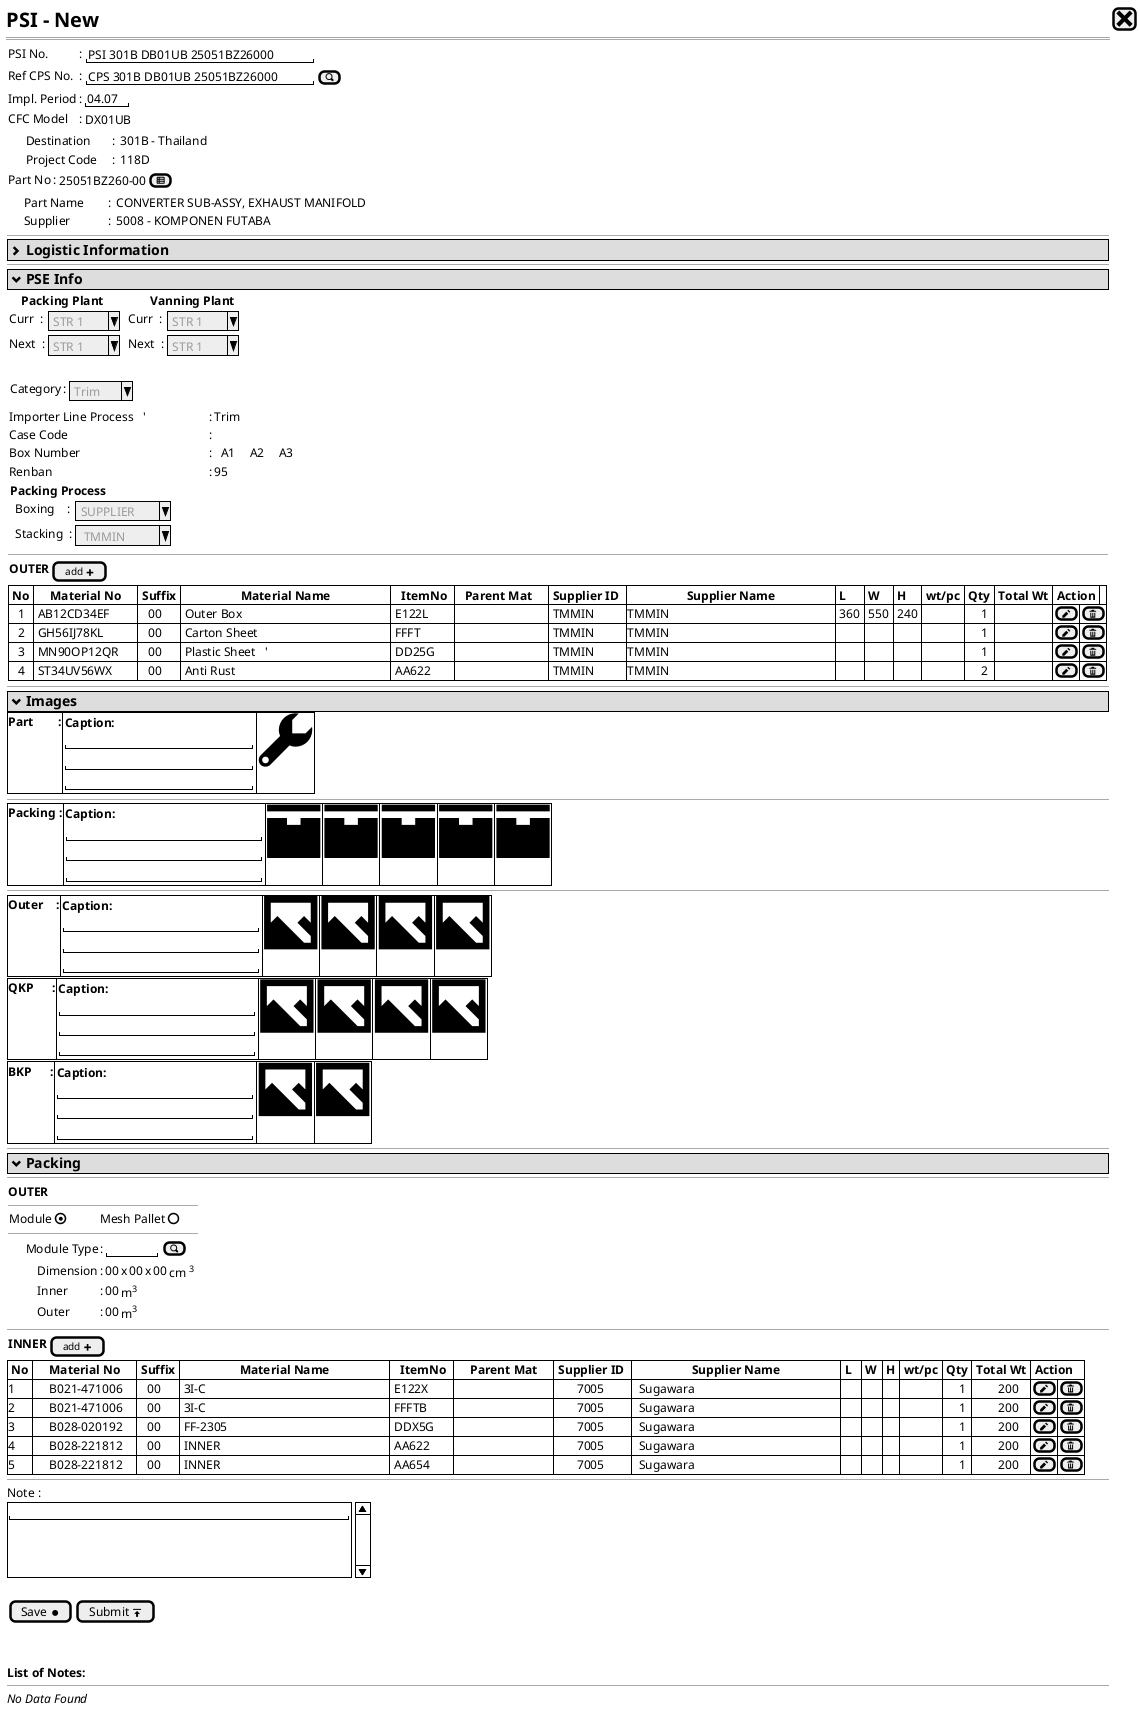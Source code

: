 @startuml
@startsalt
{
  <b><size:20>PSI - New |[<size:25><&x>]|*
  ==
  {
    {
      PSI No.      |:{|"PSI 301B DB01UB 25051BZ26000"|}
      Ref CPS No.  |:{|"CPS 301B DB01UB 25051BZ26000"| [<&magnifying-glass>]}| *
      Impl. Period |:|"04.07"|*
      CFC Model       |:{|DX01UB      |}
    }
    {
      |     |Destination     |:| 301B - Thailand |*
      |     |Project Code    |:| 118D |*
    }
    {
      Part No         |:{|25051BZ260-00| [<&spreadsheet>]}
    }
    {
      |     Part Name       |: | CONVERTER SUB-ASSY, EXHAUST MANIFOLD        |*
      |     Supplier        |: | 5008 - KOMPONEN FUTABA       |*
    }
    --        
    {*
      <b><size:14> <&chevron-right> Logistic Information
    }
    --    
    {*
      <b><size:14> <&chevron-bottom> PSE Info
    }
    'pse inputed fields
    { 
      {
        |<b>    Packing Plant |*        |  .      | <b>       Vanning Plant |*             |*
        |Curr  :          |{ ^<color:#9a9a9a> STR 1 ^ }|  .      |Curr  :           |{ ^<color:#9a9a9a> STR 1 ^ }      |*
        |Next  :          |{ ^<color:#9a9a9a> STR 1 ^ }|  .      |Next  :           |{ ^<color:#9a9a9a> STR 1 ^ }      |*      
      }
      .
      {
        {Category       |:| { ^<color:#9a9a9a> Trim ^ }|}*
      }
      {
        Importer Line Process   '|:| Trim |*
        Case Code                |:| |*
        Box Number               |:|  A1  |  A2  |  A3  |*
        Renban                   |:| 95|*
        {
          |<b>Packing Process |*        |* 
          . |Boxing    :          |{ ^<color:#9a9a9a> SUPPLIER ^ }|*  
          . |Stacking  :          |{ ^<color:#9a9a9a>  TMMIN   ^ }|*  
        }
      }
      --
      {
        |<b>OUTER   |[<size:10>add <&plus>] |*
      }
      {#
        | <b>No |     <b>Material No     | <b>Suffix |                   <b>Material Name                   |   <b>ItemNo  |   <b>Parent Mat     | <b>Supplier ID  |                   <b>Supplier Name                   | <b>L   | <b>W  | <b>H | <b>wt/pc | <b>Qty | <b>Total Wt | <b>Action |*
        |   1   | AB12CD34EF             |   00      | Outer Box                                            | E122L        |                    .| TMMIN          | TMMIN                                                 | 360    | 550   | 240  |         .|      1 |           . |[<&pencil>]|[<&trash>]|*
        |   2   | GH56IJ78KL             |   00      | Carton Sheet                                         | FFFT         |                    .| TMMIN          | TMMIN                                                 |.       |.      |.     |         .|      1 |           . |[<&pencil>]|[<&trash>]|*
        |   3   | MN90OP12QR             |   00      | Plastic Sheet   '                                    | DD25G        |                    .| TMMIN          | TMMIN                                                 |.       |.      |.     |         .|      1 |           . |[<&pencil>]|[<&trash>]|*
        |   4   | ST34UV56WX             |   00      | Anti Rust                                            | AA622        |                    .| TMMIN          | TMMIN                                                 |.       |.      |.     |         .|      2 |           . |[<&pencil>]|[<&trash>]|*      
      }      
    }
    'end pse input detail    
    --
    {*
      <b><size:14> <&chevron-bottom> Images
    }
    {#
      |<b>Part        :|{ 
        <b>Caption: 
        "                       "
        "                       "
        "                       "
      }|<size:80><&wrench>|*
    }
    --
    {#
      |<b>Packing : |{ 
        <b>Caption: 
        "                        "
        "                        "
        "                        "
      }|<size:80><&box>|<size:80><&box>|<size:80><&box>|<size:80><&box>|<size:80><&box>|*
    }
    --
    {#
      |<b>Outer    : |{ 
        <b>Caption: 
        "                        "
        "                        "
        "                        "
      }|<size:80><&image>|<size:80><&image>|<size:80><&image>|<size:80><&image>|*
    }
    {#
      |<b>QKP      : |{ 
        <b>Caption: 
        "                        "
        "                        "
        "                        "
      }|<size:80><&image>|<size:80><&image>|<size:80><&image>|<size:80><&image>|*
    }
    {#
      |<b>BKP      : |{ 
        <b>Caption: 
        "                        "
        "                        "
        "                        "
      }|<size:80><&image>||<size:80><&image>|*
    }
    --
    {*
      <b><size:14> <&chevron-bottom> Packing
    }
    --
    {
      <b>OUTER 
      --
      {|Module |(X)|      |Mesh Pallet|()|}*
      --
      {
        {      Module Type     |: |"      " | [<&magnifying-glass>] | }*  
          {
            .|       Dimension     |: | 00 | x | 00 | x | 00 | cm <sup>3</sup> |*
            .|       Inner         |: | 00 | m<sup>3</sup>                      |*
            .|       Outer         |: | 00 | m<sup>3</sup>                      |*
          }
      }      
    }
    --
    {
      |<b>INNER   | [<size:10>add <&plus>] |*
    }
    {#
        | <b>No |     <b>Material No     | <b>Suffix |                   <b>Material Name                   |   <b>ItemNo  |     <b>Parent Mat     | <b>Supplier ID  |                   <b>Supplier Name                   | <b>L | <b>W | <b>H | <b>wt/pc | <b>Qty | <b>Total Wt | <b>Action |*|*
        | 1     |     B021-471006        |   00      | 3I-C                                                 | E122X        |.                      |       7005      |  Sugawara                                              |      |      |      |          |     1|        200    |[<&pencil>]|[<&trash>]|*
        | 2     |     B021-471006        |   00      | 3I-C                                                 | FFFTB        |.                      |       7005      |  Sugawara                                              |      |      |      |          |     1|        200    |[<&pencil>]|[<&trash>]|*  
        | 3     |     B028-020192        |   00      | FF-2305                                              | DDX5G        |.                      |       7005      |  Sugawara                                              |      |      |      |          |     1|        200    |[<&pencil>]|[<&trash>]|*
        | 4     |     B028-221812        |   00      | INNER                                                | AA622        |.                      |       7005      |  Sugawara                                              |      |      |      |          |     1|        200    |[<&pencil>]|[<&trash>]|*
        | 5     |     B028-221812        |   00      | INNER                                                | AA654        |.                      |       7005      |  Sugawara                                              |      |      |      |          |     1|        200    |[<&pencil>]|[<&trash>]|*
      '|    || AB12CD34EF             | 00        | Outer Box        | EE-122LX    |             .| TMMIN          | TMMIN             |360    |550    |240    |         .| 1      |           . |*
    }
    --
    Note :
    {SI
      "                                          "
      .
      .
      .
    }
    .
    {[Save <&media-record>] | [Submit <&data-transfer-upload>]}
    .
    .
    <b>List of Notes:
    --
    <i>No Data Found 
  }
}
@endsalt
@enduml
